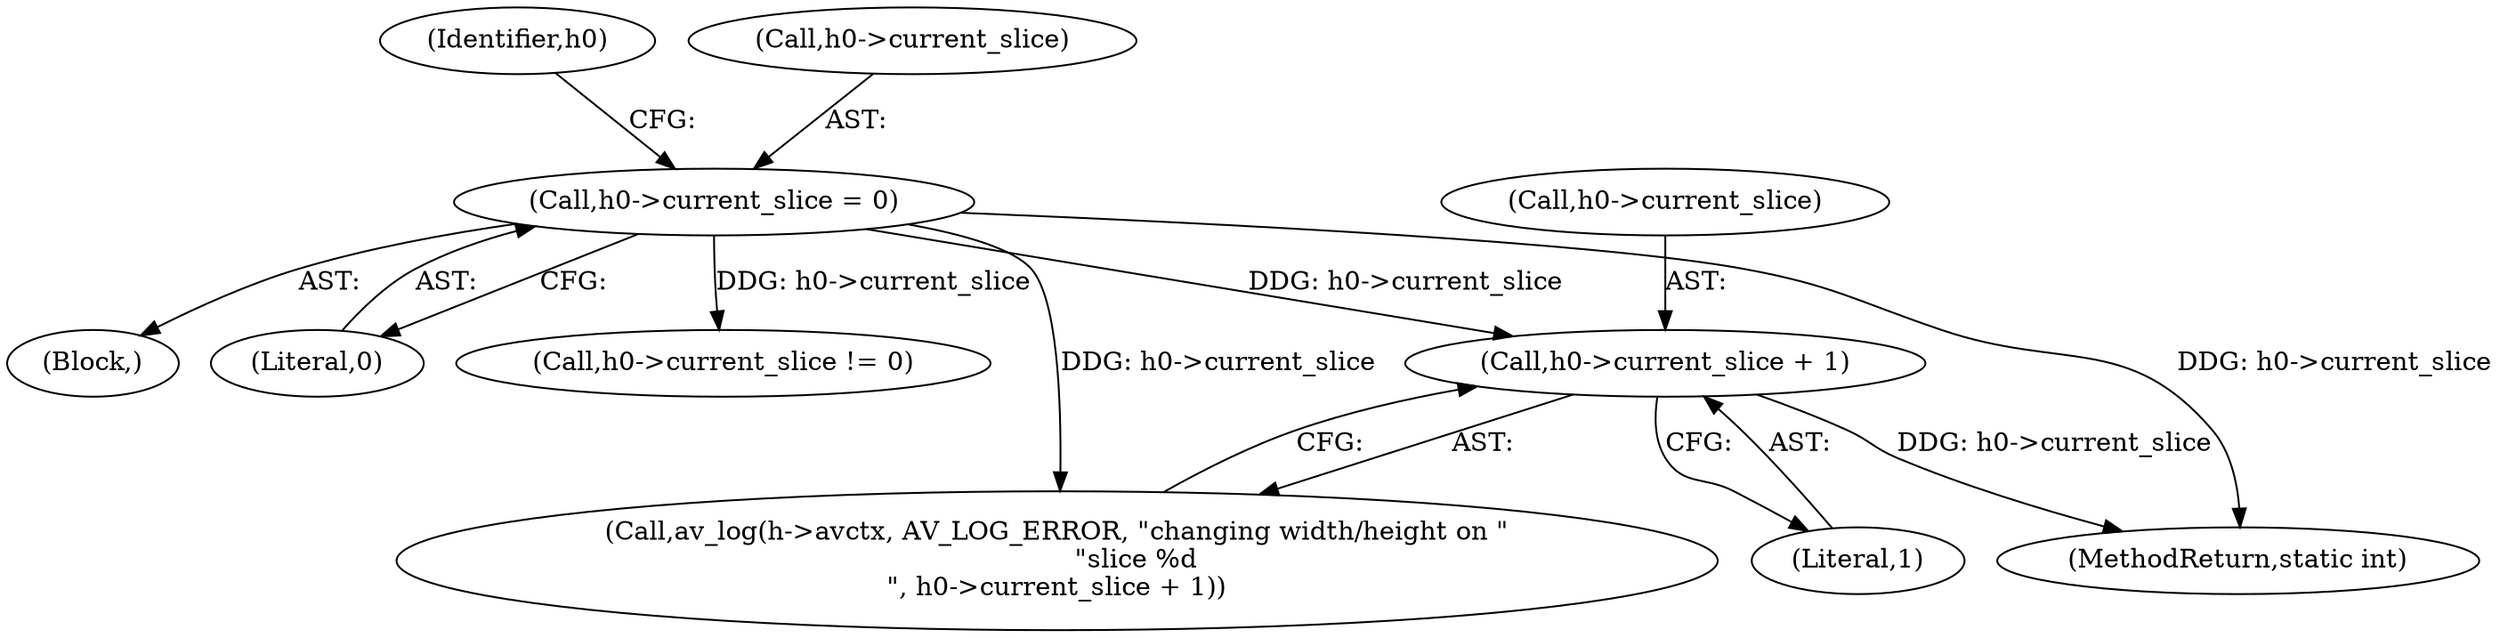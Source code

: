 digraph "0_FFmpeg_29ffeef5e73b8f41ff3a3f2242d356759c66f91f@pointer" {
"1000861" [label="(Call,h0->current_slice + 1)"];
"1000189" [label="(Call,h0->current_slice = 0)"];
"1000193" [label="(Literal,0)"];
"1000862" [label="(Call,h0->current_slice)"];
"1000855" [label="(Call,av_log(h->avctx, AV_LOG_ERROR, \"changing width/height on \"\n                   \"slice %d\n\", h0->current_slice + 1))"];
"1003426" [label="(MethodReturn,static int)"];
"1000177" [label="(Block,)"];
"1000189" [label="(Call,h0->current_slice = 0)"];
"1000861" [label="(Call,h0->current_slice + 1)"];
"1000197" [label="(Identifier,h0)"];
"1000190" [label="(Call,h0->current_slice)"];
"1000865" [label="(Literal,1)"];
"1001121" [label="(Call,h0->current_slice != 0)"];
"1000861" -> "1000855"  [label="AST: "];
"1000861" -> "1000865"  [label="CFG: "];
"1000862" -> "1000861"  [label="AST: "];
"1000865" -> "1000861"  [label="AST: "];
"1000855" -> "1000861"  [label="CFG: "];
"1000861" -> "1003426"  [label="DDG: h0->current_slice"];
"1000189" -> "1000861"  [label="DDG: h0->current_slice"];
"1000189" -> "1000177"  [label="AST: "];
"1000189" -> "1000193"  [label="CFG: "];
"1000190" -> "1000189"  [label="AST: "];
"1000193" -> "1000189"  [label="AST: "];
"1000197" -> "1000189"  [label="CFG: "];
"1000189" -> "1003426"  [label="DDG: h0->current_slice"];
"1000189" -> "1000855"  [label="DDG: h0->current_slice"];
"1000189" -> "1001121"  [label="DDG: h0->current_slice"];
}
